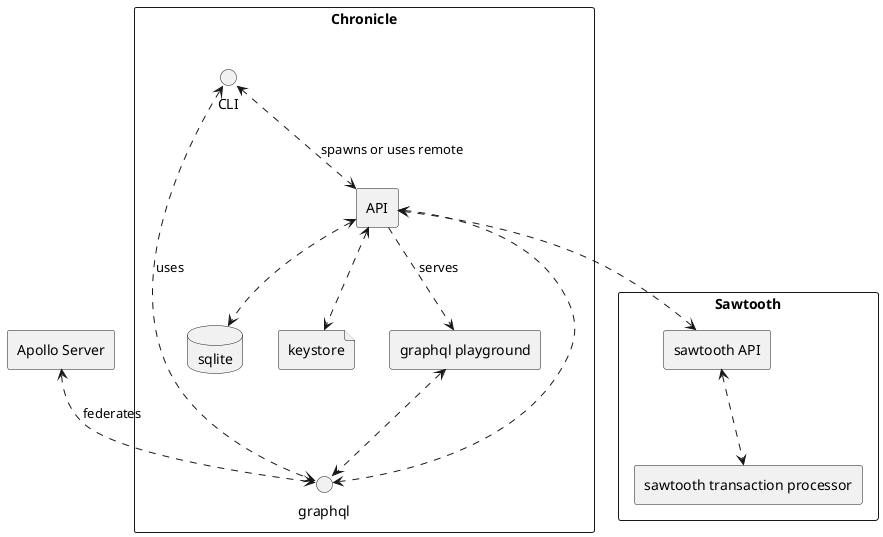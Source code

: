 @startuml
skinparam componentStyle rectangle


component "Chronicle" {
    database sqlite
    
    file keystore

    () CLI

    [API]

    [graphql playground]

    () graphql
}


component "Sawtooth" {
    [sawtooth API]
    
    [sawtooth transaction processor]
}

[Apollo Server] 



[Apollo Server] <..> graphql: federates
[API] ..> [graphql playground]: serves
[graphql playground] <..> graphql
CLI <..> API: spawns or uses remote
CLI <..> graphql: uses
[API] <..> graphql
[API] <..> sqlite
[API] <..> keystore 
[API] <..> [sawtooth API]

[sawtooth API] <..> [sawtooth transaction processor]

@enduml